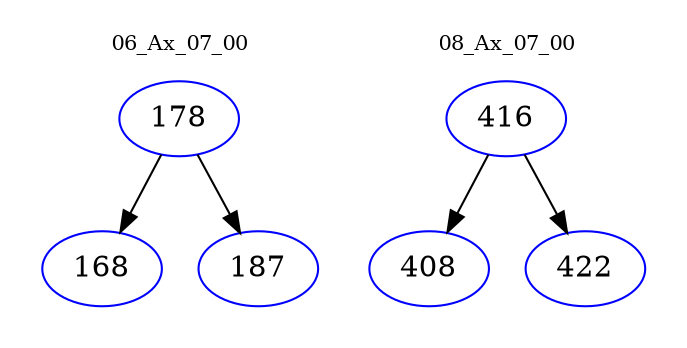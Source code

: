 digraph{
subgraph cluster_0 {
color = white
label = "06_Ax_07_00";
fontsize=10;
T0_178 [label="178", color="blue"]
T0_178 -> T0_168 [color="black"]
T0_168 [label="168", color="blue"]
T0_178 -> T0_187 [color="black"]
T0_187 [label="187", color="blue"]
}
subgraph cluster_1 {
color = white
label = "08_Ax_07_00";
fontsize=10;
T1_416 [label="416", color="blue"]
T1_416 -> T1_408 [color="black"]
T1_408 [label="408", color="blue"]
T1_416 -> T1_422 [color="black"]
T1_422 [label="422", color="blue"]
}
}
